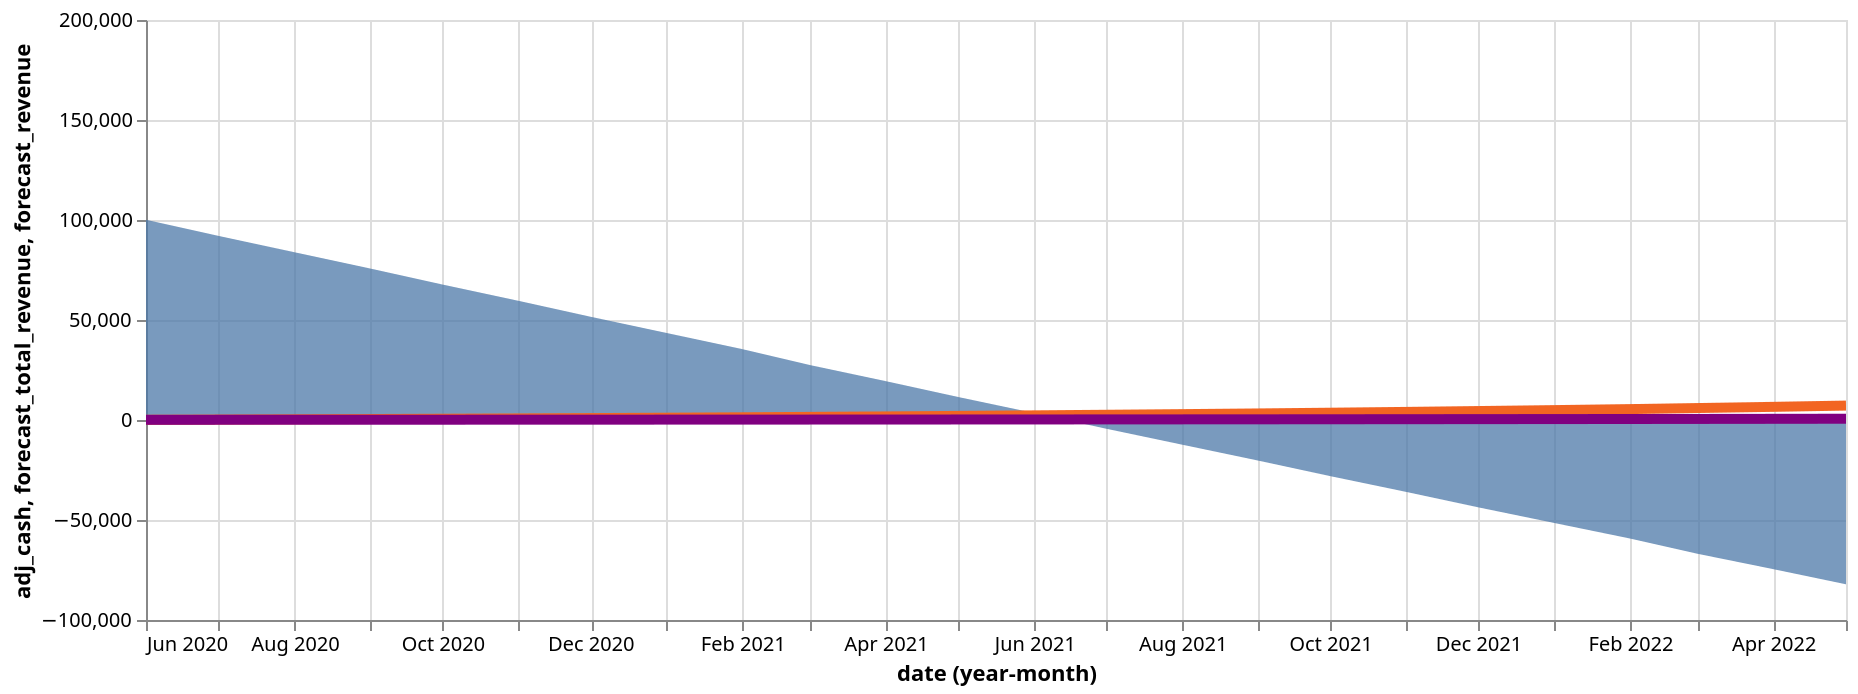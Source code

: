 {"config": {"view": {"continuousWidth": 400, "continuousHeight": 300}}, "layer": [{"mark": {"type": "area", "opacity": 0.75}, "encoding": {"x": {"type": "temporal", "field": "date", "timeUnit": "yearmonth"}, "y": {"type": "quantitative", "field": "adj_cash", "scale": {"domain": [-100000, 200000]}}}, "selection": {"selector001": {"type": "single", "fields": ["month_growth"], "bind": {"input": "range", "max": 100, "min": 0, "name": "Monthly growth rate (%)", "step": 0.1}, "init": {"month_growth": 8}}, "selector002": {"type": "interval", "bind": "scales", "encodings": ["x", "y"]}}, "transform": [{"window": [{"op": "count", "as": "index"}]}, {"calculate": "(pow((1 + (selector001.month_growth / 100)),datum.index) * 100)", "as": "forecast_revenue"}, {"window": [{"op": "sum", "field": "forecast_revenue", "as": "forecast_total_revenue"}], "frame": [null, 0]}, {"calculate": "(datum.cash_0g + datum.forecast_total_revenue)", "as": "adj_cash"}]}, {"mark": {"type": "line", "color": "#f26522", "size": 5}, "encoding": {"x": {"type": "temporal", "field": "date", "timeUnit": "yearmonth"}, "y": {"type": "quantitative", "field": "forecast_total_revenue"}}, "transform": [{"window": [{"op": "count", "as": "index"}]}, {"calculate": "(pow((1 + (selector001.month_growth / 100)),datum.index) * 100)", "as": "forecast_revenue"}, {"window": [{"op": "sum", "field": "forecast_revenue", "as": "forecast_total_revenue"}], "frame": [null, 0]}, {"calculate": "(datum.cash_0g + datum.forecast_total_revenue)", "as": "adj_cash"}]}, {"mark": {"type": "line", "color": "purple", "size": 5}, "encoding": {"x": {"type": "temporal", "field": "date", "timeUnit": "yearmonth"}, "y": {"type": "quantitative", "field": "forecast_revenue"}}, "transform": [{"window": [{"op": "count", "as": "index"}]}, {"calculate": "(pow((1 + (selector001.month_growth / 100)),datum.index) * 100)", "as": "forecast_revenue"}, {"window": [{"op": "sum", "field": "forecast_revenue", "as": "forecast_total_revenue"}], "frame": [null, 0]}, {"calculate": "(datum.cash_0g + datum.forecast_total_revenue)", "as": "adj_cash"}]}], "data": {"name": "data-b53b30310c703404d2f5cc708d7e7823"}, "width": 850, "$schema": "https://vega.github.io/schema/vega-lite/v4.8.1.json", "datasets": {"data-b53b30310c703404d2f5cc708d7e7823": [{"date": "2020-06-30T15:06:10.056554", "cash_0g": 100000.0}, {"date": "2020-07-31T15:06:10.056554", "cash_0g": 91766.66666666667}, {"date": "2020-08-31T15:06:10.056554", "cash_0g": 83533.33333333334}, {"date": "2020-09-30T15:06:10.056554", "cash_0g": 75300.00000000001}, {"date": "2020-10-31T15:06:10.056554", "cash_0g": 67066.66666666669}, {"date": "2020-11-30T15:06:10.056554", "cash_0g": 58833.33333333335}, {"date": "2020-12-31T15:06:10.056554", "cash_0g": 50600.000000000015}, {"date": "2021-01-31T15:06:10.056554", "cash_0g": 42366.66666666668}, {"date": "2021-02-28T15:06:10.056554", "cash_0g": 34133.33333333334}, {"date": "2021-03-31T15:06:10.056554", "cash_0g": 25900.000000000007}, {"date": "2021-04-30T15:06:10.056554", "cash_0g": 17666.66666666667}, {"date": "2021-05-31T15:06:10.056554", "cash_0g": 9433.333333333338}, {"date": "2021-06-30T15:06:10.056554", "cash_0g": 1200.0000000000036}, {"date": "2021-07-31T15:06:10.056554", "cash_0g": -7033.33333333333}, {"date": "2021-08-31T15:06:10.056554", "cash_0g": -15266.666666666664}, {"date": "2021-09-30T15:06:10.056554", "cash_0g": -23500.0}, {"date": "2021-10-31T15:06:10.056554", "cash_0g": -31733.333333333336}, {"date": "2021-11-30T15:06:10.056554", "cash_0g": -39966.66666666667}, {"date": "2021-12-31T15:06:10.056554", "cash_0g": -48200.00000000001}, {"date": "2022-01-31T15:06:10.056554", "cash_0g": -56433.33333333334}, {"date": "2022-02-28T15:06:10.056554", "cash_0g": -64666.66666666668}, {"date": "2022-03-31T15:06:10.056554", "cash_0g": -72900.00000000001}, {"date": "2022-04-30T15:06:10.056554", "cash_0g": -81133.33333333334}, {"date": "2022-05-31T15:06:10.056554", "cash_0g": -89366.66666666667}]}}